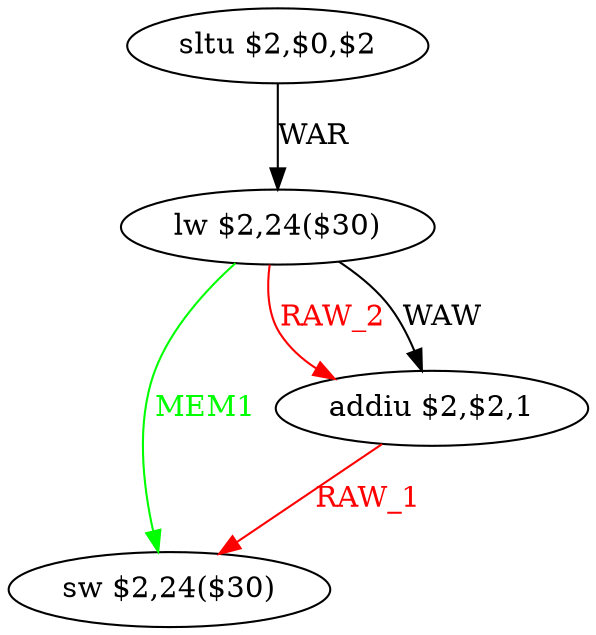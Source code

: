 digraph G1 {
node [shape = ellipse];
i0 [label = "sltu $2,$0,$2"] ;
i0 ->  i1 [label= "WAR"];
i1 [label = "lw $2,24($30)"] ;
i1 ->  i3 [color = green, fontcolor = green, label= "MEM1"];
i1 ->  i2 [color = red, fontcolor = red, label= "RAW_2"];
i1 ->  i2 [label= "WAW"];
i3 [label = "sw $2,24($30)"] ;
i2 [label = "addiu $2,$2,1"] ;
i2 ->  i3 [color = red, fontcolor = red, label= "RAW_1"];
}
